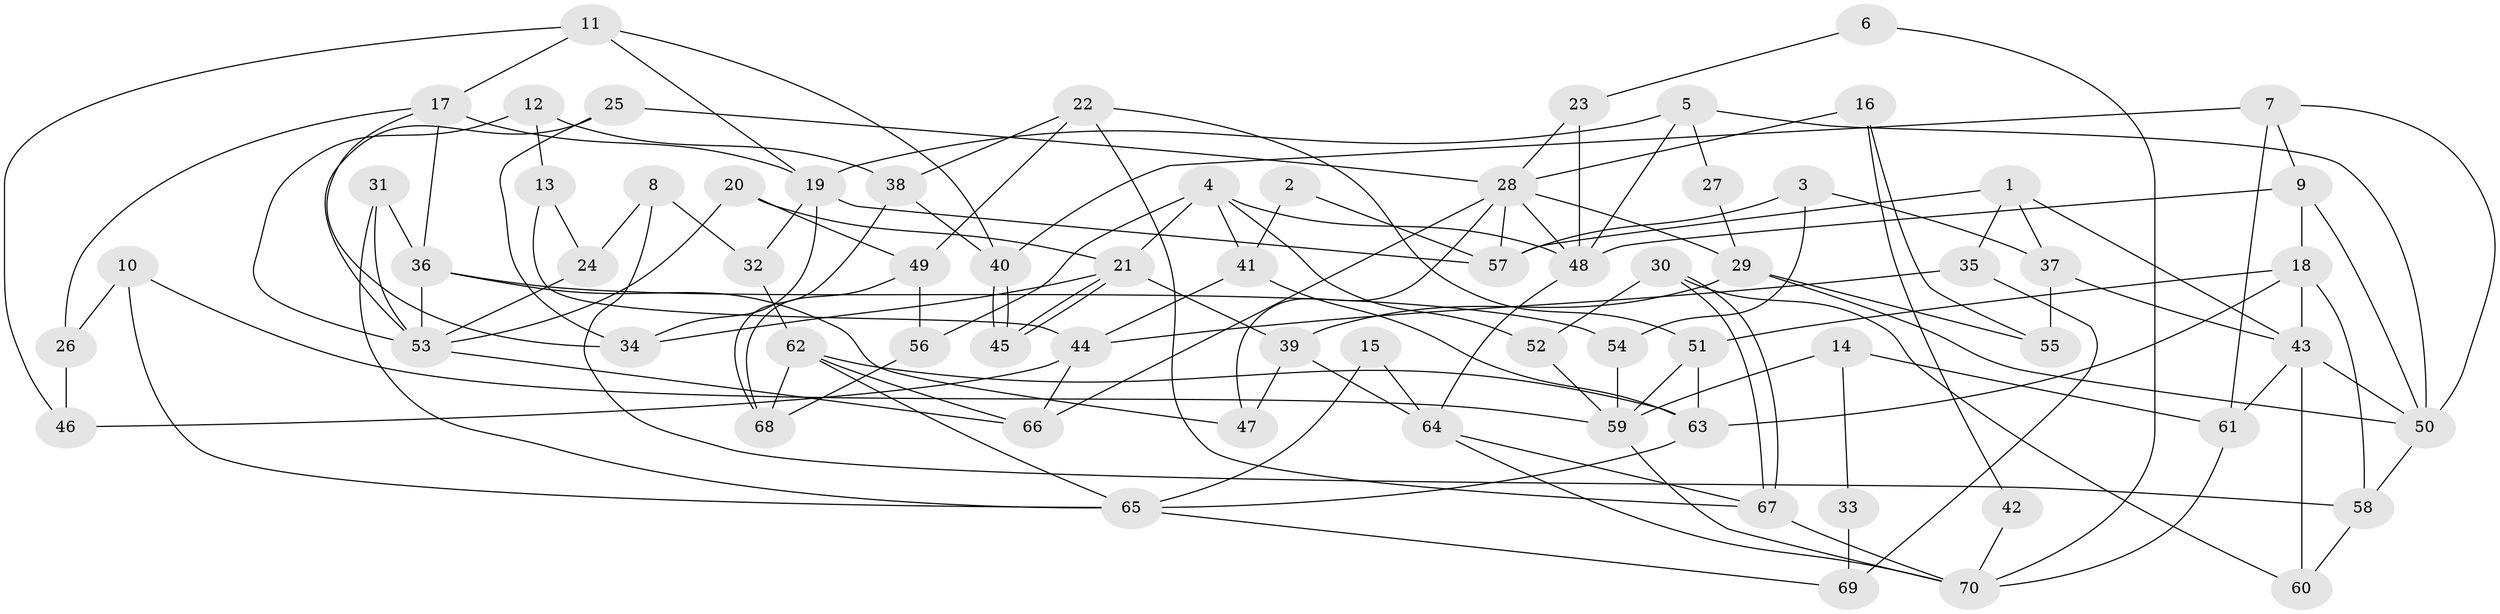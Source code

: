 // coarse degree distribution, {5: 0.11904761904761904, 4: 0.19047619047619047, 3: 0.2857142857142857, 9: 0.023809523809523808, 7: 0.09523809523809523, 6: 0.14285714285714285, 8: 0.07142857142857142, 2: 0.047619047619047616, 10: 0.023809523809523808}
// Generated by graph-tools (version 1.1) at 2025/41/03/06/25 10:41:59]
// undirected, 70 vertices, 140 edges
graph export_dot {
graph [start="1"]
  node [color=gray90,style=filled];
  1;
  2;
  3;
  4;
  5;
  6;
  7;
  8;
  9;
  10;
  11;
  12;
  13;
  14;
  15;
  16;
  17;
  18;
  19;
  20;
  21;
  22;
  23;
  24;
  25;
  26;
  27;
  28;
  29;
  30;
  31;
  32;
  33;
  34;
  35;
  36;
  37;
  38;
  39;
  40;
  41;
  42;
  43;
  44;
  45;
  46;
  47;
  48;
  49;
  50;
  51;
  52;
  53;
  54;
  55;
  56;
  57;
  58;
  59;
  60;
  61;
  62;
  63;
  64;
  65;
  66;
  67;
  68;
  69;
  70;
  1 -- 43;
  1 -- 57;
  1 -- 35;
  1 -- 37;
  2 -- 41;
  2 -- 57;
  3 -- 54;
  3 -- 37;
  3 -- 57;
  4 -- 48;
  4 -- 21;
  4 -- 41;
  4 -- 52;
  4 -- 56;
  5 -- 48;
  5 -- 19;
  5 -- 27;
  5 -- 50;
  6 -- 23;
  6 -- 70;
  7 -- 9;
  7 -- 61;
  7 -- 40;
  7 -- 50;
  8 -- 24;
  8 -- 58;
  8 -- 32;
  9 -- 50;
  9 -- 48;
  9 -- 18;
  10 -- 26;
  10 -- 65;
  10 -- 59;
  11 -- 17;
  11 -- 40;
  11 -- 19;
  11 -- 46;
  12 -- 38;
  12 -- 53;
  12 -- 13;
  13 -- 44;
  13 -- 24;
  14 -- 61;
  14 -- 59;
  14 -- 33;
  15 -- 65;
  15 -- 64;
  16 -- 55;
  16 -- 28;
  16 -- 42;
  17 -- 34;
  17 -- 36;
  17 -- 19;
  17 -- 26;
  18 -- 43;
  18 -- 51;
  18 -- 58;
  18 -- 63;
  19 -- 32;
  19 -- 34;
  19 -- 57;
  20 -- 21;
  20 -- 49;
  20 -- 53;
  21 -- 34;
  21 -- 45;
  21 -- 45;
  21 -- 39;
  22 -- 51;
  22 -- 67;
  22 -- 38;
  22 -- 49;
  23 -- 28;
  23 -- 48;
  24 -- 53;
  25 -- 28;
  25 -- 53;
  25 -- 34;
  26 -- 46;
  27 -- 29;
  28 -- 47;
  28 -- 57;
  28 -- 29;
  28 -- 48;
  28 -- 66;
  29 -- 50;
  29 -- 39;
  29 -- 55;
  30 -- 67;
  30 -- 67;
  30 -- 52;
  30 -- 60;
  31 -- 65;
  31 -- 53;
  31 -- 36;
  32 -- 62;
  33 -- 69;
  35 -- 44;
  35 -- 69;
  36 -- 53;
  36 -- 47;
  36 -- 54;
  37 -- 43;
  37 -- 55;
  38 -- 40;
  38 -- 68;
  39 -- 47;
  39 -- 64;
  40 -- 45;
  40 -- 45;
  41 -- 63;
  41 -- 44;
  42 -- 70;
  43 -- 50;
  43 -- 60;
  43 -- 61;
  44 -- 66;
  44 -- 46;
  48 -- 64;
  49 -- 56;
  49 -- 68;
  50 -- 58;
  51 -- 63;
  51 -- 59;
  52 -- 59;
  53 -- 66;
  54 -- 59;
  56 -- 68;
  58 -- 60;
  59 -- 70;
  61 -- 70;
  62 -- 68;
  62 -- 63;
  62 -- 65;
  62 -- 66;
  63 -- 65;
  64 -- 70;
  64 -- 67;
  65 -- 69;
  67 -- 70;
}
